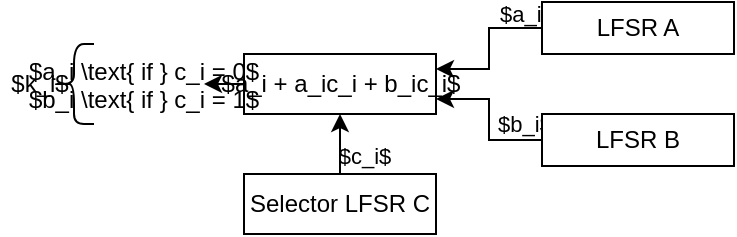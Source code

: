 <mxfile version="18.0.4" type="device"><diagram id="OmuDbBNP_Mj351vd7Qw5" name="Seite-1"><mxGraphModel dx="326" dy="196" grid="1" gridSize="10" guides="1" tooltips="1" connect="1" arrows="1" fold="1" page="1" pageScale="1" pageWidth="1654" pageHeight="1169" math="1" shadow="0"><root><mxCell id="0"/><mxCell id="1" parent="0"/><mxCell id="x6FbMHajYC04evLKJaqX-4" style="edgeStyle=orthogonalEdgeStyle;rounded=0;orthogonalLoop=1;jettySize=auto;html=1;entryX=1;entryY=0.25;entryDx=0;entryDy=0;" parent="1" source="x6FbMHajYC04evLKJaqX-1" target="x6FbMHajYC04evLKJaqX-3" edge="1"><mxGeometry relative="1" as="geometry"/></mxCell><mxCell id="x6FbMHajYC04evLKJaqX-6" value="$a_i$" style="edgeLabel;html=1;align=center;verticalAlign=middle;resizable=0;points=[];labelBackgroundColor=none;" parent="x6FbMHajYC04evLKJaqX-4" vertex="1" connectable="0"><mxGeometry x="-0.444" y="1" relative="1" as="geometry"><mxPoint x="12" y="-8" as="offset"/></mxGeometry></mxCell><mxCell id="x6FbMHajYC04evLKJaqX-1" value="LFSR A" style="rounded=0;whiteSpace=wrap;html=1;labelBackgroundColor=none;" parent="1" vertex="1"><mxGeometry x="569" y="524" width="96" height="26" as="geometry"/></mxCell><mxCell id="x6FbMHajYC04evLKJaqX-5" style="edgeStyle=orthogonalEdgeStyle;rounded=0;orthogonalLoop=1;jettySize=auto;html=1;entryX=1;entryY=0.75;entryDx=0;entryDy=0;" parent="1" source="x6FbMHajYC04evLKJaqX-2" target="x6FbMHajYC04evLKJaqX-3" edge="1"><mxGeometry relative="1" as="geometry"/></mxCell><mxCell id="x6FbMHajYC04evLKJaqX-7" value="$b_i$" style="edgeLabel;html=1;align=center;verticalAlign=middle;resizable=0;points=[];labelBackgroundColor=none;" parent="x6FbMHajYC04evLKJaqX-5" vertex="1" connectable="0"><mxGeometry x="-0.435" y="1" relative="1" as="geometry"><mxPoint x="12" y="-9" as="offset"/></mxGeometry></mxCell><mxCell id="x6FbMHajYC04evLKJaqX-2" value="LFSR B" style="rounded=0;whiteSpace=wrap;html=1;labelBackgroundColor=none;" parent="1" vertex="1"><mxGeometry x="569" y="580" width="96" height="26" as="geometry"/></mxCell><mxCell id="x6FbMHajYC04evLKJaqX-11" style="edgeStyle=orthogonalEdgeStyle;rounded=0;orthogonalLoop=1;jettySize=auto;html=1;" parent="1" source="x6FbMHajYC04evLKJaqX-3" edge="1"><mxGeometry relative="1" as="geometry"><mxPoint x="400" y="565" as="targetPoint"/><Array as="points"><mxPoint x="400" y="565"/></Array></mxGeometry></mxCell><mxCell id="x6FbMHajYC04evLKJaqX-3" value="" style="rounded=0;whiteSpace=wrap;html=1;labelBackgroundColor=none;" parent="1" vertex="1"><mxGeometry x="420" y="550" width="96" height="30" as="geometry"/></mxCell><mxCell id="x6FbMHajYC04evLKJaqX-9" style="edgeStyle=orthogonalEdgeStyle;rounded=0;orthogonalLoop=1;jettySize=auto;html=1;" parent="1" source="x6FbMHajYC04evLKJaqX-8" target="x6FbMHajYC04evLKJaqX-3" edge="1"><mxGeometry relative="1" as="geometry"/></mxCell><mxCell id="x6FbMHajYC04evLKJaqX-10" value="$c_i$" style="edgeLabel;html=1;align=center;verticalAlign=middle;resizable=0;points=[];labelBackgroundColor=none;" parent="x6FbMHajYC04evLKJaqX-9" vertex="1" connectable="0"><mxGeometry x="-0.761" relative="1" as="geometry"><mxPoint x="12" y="-3" as="offset"/></mxGeometry></mxCell><mxCell id="x6FbMHajYC04evLKJaqX-8" value="Selector LFSR C" style="rounded=0;whiteSpace=wrap;html=1;labelBackgroundColor=none;" parent="1" vertex="1"><mxGeometry x="420" y="610" width="96" height="30" as="geometry"/></mxCell><mxCell id="x6FbMHajYC04evLKJaqX-12" value="$a_i \text{ if } c_i = 0$&#10;$b_i \text{ if } c_i = 1$" style="text;strokeColor=none;fillColor=none;align=center;verticalAlign=middle;rounded=0;labelBackgroundColor=none;" parent="1" vertex="1"><mxGeometry x="315" y="550" width="110" height="30" as="geometry"/></mxCell><mxCell id="x6FbMHajYC04evLKJaqX-13" value="$a_i + a_ic_i + b_ic_i$" style="text;html=1;strokeColor=none;fillColor=none;align=center;verticalAlign=middle;whiteSpace=wrap;rounded=0;labelBackgroundColor=none;" parent="1" vertex="1"><mxGeometry x="394.5" y="550" width="147" height="30" as="geometry"/></mxCell><mxCell id="x6FbMHajYC04evLKJaqX-14" value="" style="shape=curlyBracket;whiteSpace=wrap;html=1;rounded=1;labelBackgroundColor=none;fillColor=#000000;" parent="1" vertex="1"><mxGeometry x="325" y="545" width="20" height="40" as="geometry"/></mxCell><mxCell id="x6FbMHajYC04evLKJaqX-15" value="$k_i$" style="text;html=1;strokeColor=none;fillColor=none;align=center;verticalAlign=middle;whiteSpace=wrap;rounded=0;labelBackgroundColor=none;" parent="1" vertex="1"><mxGeometry x="298" y="557.5" width="40" height="15" as="geometry"/></mxCell></root></mxGraphModel></diagram></mxfile>
